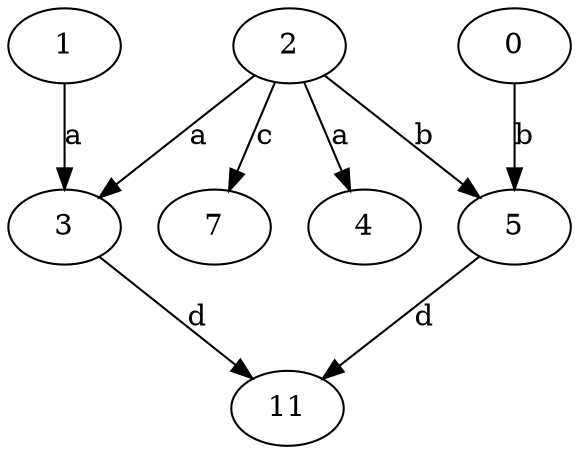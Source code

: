 strict digraph  {
0;
1;
3;
4;
5;
7;
2;
11;
0 -> 5  [label=b];
1 -> 3  [label=a];
3 -> 11  [label=d];
5 -> 11  [label=d];
2 -> 3  [label=a];
2 -> 4  [label=a];
2 -> 5  [label=b];
2 -> 7  [label=c];
}
